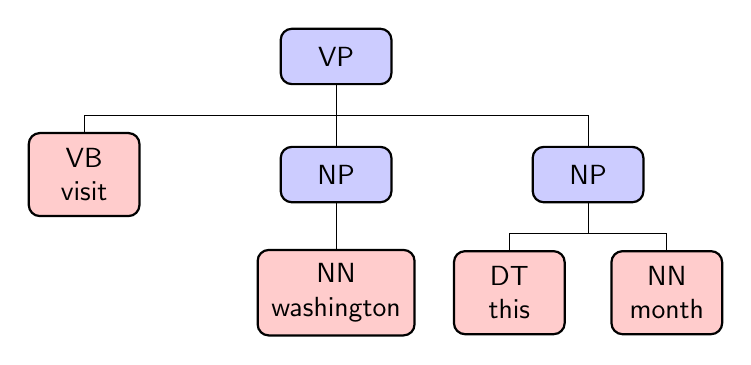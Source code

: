 \begin{tikzpicture}[
-,>=stealth',
%level/.style={sibling distance = 4cm, level distance = 1.8cm},
level 1/.style={sibling distance=3.2cm},
level 2/.style={sibling distance=2cm}, 
%level 3/.style={sibling distance=4cm}, 
treenode/.style = {align=center, inner sep=5pt, text centered, font=\sffamily},
arn_n/.style = {treenode, rectangle, rounded corners, draw=black, thick, fill=blue!20, minimum width=4em, minimum height = 2em},
arn_x/.style = {arn_n, fill=red!20, minimum height=3em},
edge from parent fork down
]

\node [arn_n] {VP}
child{ node [arn_x] {VB\\ visit}}
child{ node [arn_n] {NP}
child{ node [arn_x] {NN\\ washington}}}
child{ node [arn_n] {NP}
child{ node [arn_x] {DT\\ this}}
child{ node [arn_x] {NN\\ month}}};

\end{tikzpicture}
